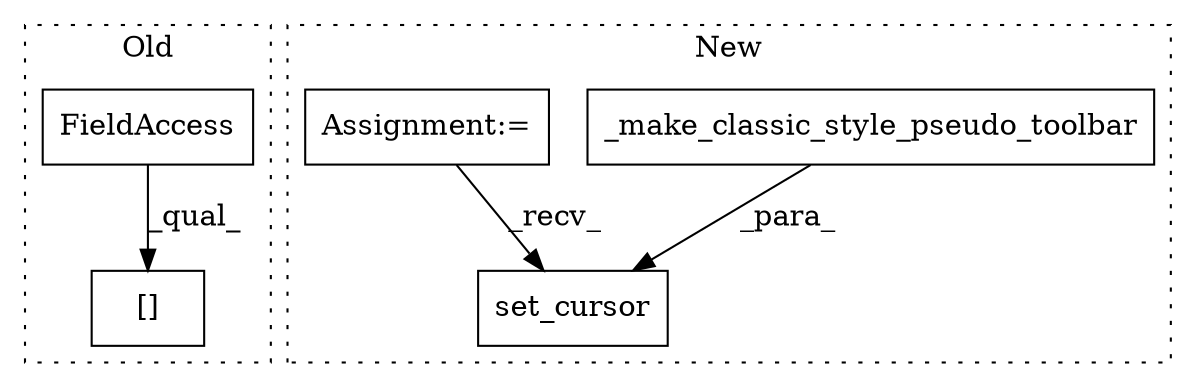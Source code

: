 digraph G {
subgraph cluster0 {
1 [label="[]" a="2" s="36108,36122" l="8,1" shape="box"];
3 [label="FieldAccess" a="22" s="36108" l="7" shape="box"];
label = "Old";
style="dotted";
}
subgraph cluster1 {
2 [label="set_cursor" a="32" s="34438,34497" l="11,1" shape="box"];
4 [label="_make_classic_style_pseudo_toolbar" a="32" s="34454" l="36" shape="box"];
5 [label="Assignment:=" a="7" s="34391" l="20" shape="box"];
label = "New";
style="dotted";
}
3 -> 1 [label="_qual_"];
4 -> 2 [label="_para_"];
5 -> 2 [label="_recv_"];
}